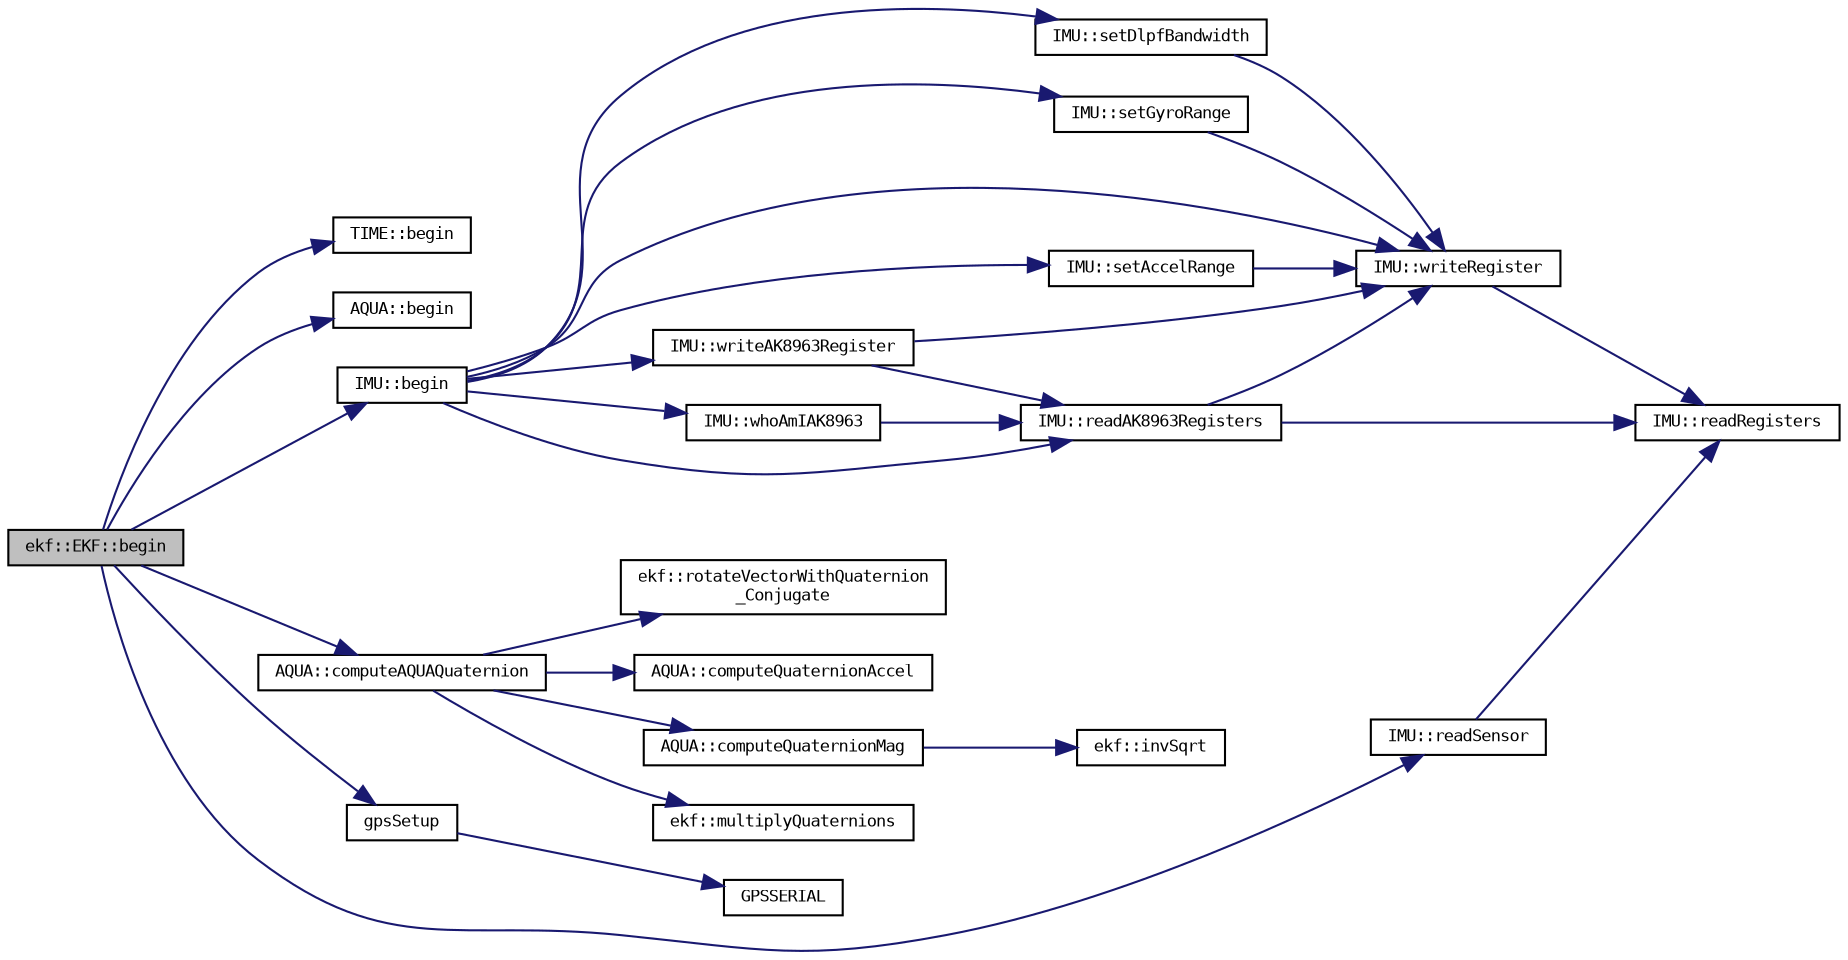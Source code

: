 digraph "ekf::EKF::begin"
{
 // LATEX_PDF_SIZE
  bgcolor="transparent";
  edge [fontname="DejaVuSansMono",fontsize="8",labelfontname="DejaVuSansMono",labelfontsize="8"];
  node [fontname="DejaVuSansMono",fontsize="8",shape=record];
  rankdir="LR";
  Node1 [label="ekf::EKF::begin",height=0.2,width=0.4,color="black", fillcolor="grey75", style="filled", fontcolor="black",tooltip="Inicializacao do filtro de Kalman."];
  Node1 -> Node2 [color="midnightblue",fontsize="8",style="solid",fontname="DejaVuSansMono"];
  Node2 [label="TIME::begin",height=0.2,width=0.4,color="black",URL="$classTIME.html#a8cd98765b05a23aa7afe8fa5234b9695",tooltip=" "];
  Node1 -> Node3 [color="midnightblue",fontsize="8",style="solid",fontname="DejaVuSansMono"];
  Node3 [label="AQUA::begin",height=0.2,width=0.4,color="black",URL="$classAQUA.html#a8809dddd7e4f74f3eb7bd1fc4a604ae4",tooltip=" "];
  Node1 -> Node4 [color="midnightblue",fontsize="8",style="solid",fontname="DejaVuSansMono"];
  Node4 [label="IMU::begin",height=0.2,width=0.4,color="black",URL="$classIMU.html#ae0d964d2f8ec122be068c41b84bc18a8",tooltip=" "];
  Node4 -> Node5 [color="midnightblue",fontsize="8",style="solid",fontname="DejaVuSansMono"];
  Node5 [label="IMU::readAK8963Registers",height=0.2,width=0.4,color="black",URL="$classIMU.html#a914f8b4262fba70e6d8fd0e584fa7996",tooltip=" "];
  Node5 -> Node6 [color="midnightblue",fontsize="8",style="solid",fontname="DejaVuSansMono"];
  Node6 [label="IMU::readRegisters",height=0.2,width=0.4,color="black",URL="$classIMU.html#a87c200faa130ff4d2d3416b2d83f4f49",tooltip=" "];
  Node5 -> Node7 [color="midnightblue",fontsize="8",style="solid",fontname="DejaVuSansMono"];
  Node7 [label="IMU::writeRegister",height=0.2,width=0.4,color="black",URL="$classIMU.html#a37694424e4502ffc69bbb6c540c1a400",tooltip=" "];
  Node7 -> Node6 [color="midnightblue",fontsize="8",style="solid",fontname="DejaVuSansMono"];
  Node4 -> Node8 [color="midnightblue",fontsize="8",style="solid",fontname="DejaVuSansMono"];
  Node8 [label="IMU::setAccelRange",height=0.2,width=0.4,color="black",URL="$classIMU.html#a5567bbe0d211f1e6d386eb69ffd960a7",tooltip=" "];
  Node8 -> Node7 [color="midnightblue",fontsize="8",style="solid",fontname="DejaVuSansMono"];
  Node4 -> Node9 [color="midnightblue",fontsize="8",style="solid",fontname="DejaVuSansMono"];
  Node9 [label="IMU::setDlpfBandwidth",height=0.2,width=0.4,color="black",URL="$classIMU.html#a928fa5e2db05bd402a3fa93bd3584527",tooltip=" "];
  Node9 -> Node7 [color="midnightblue",fontsize="8",style="solid",fontname="DejaVuSansMono"];
  Node4 -> Node10 [color="midnightblue",fontsize="8",style="solid",fontname="DejaVuSansMono"];
  Node10 [label="IMU::setGyroRange",height=0.2,width=0.4,color="black",URL="$classIMU.html#a834f21762003f831e5e632cc7974ba75",tooltip=" "];
  Node10 -> Node7 [color="midnightblue",fontsize="8",style="solid",fontname="DejaVuSansMono"];
  Node4 -> Node11 [color="midnightblue",fontsize="8",style="solid",fontname="DejaVuSansMono"];
  Node11 [label="IMU::whoAmIAK8963",height=0.2,width=0.4,color="black",URL="$classIMU.html#acd2af48f4eb0a0321080332016e3c1f7",tooltip=" "];
  Node11 -> Node5 [color="midnightblue",fontsize="8",style="solid",fontname="DejaVuSansMono"];
  Node4 -> Node12 [color="midnightblue",fontsize="8",style="solid",fontname="DejaVuSansMono"];
  Node12 [label="IMU::writeAK8963Register",height=0.2,width=0.4,color="black",URL="$classIMU.html#af3b90e0b20d4bd55091be99f7aa67737",tooltip=" "];
  Node12 -> Node5 [color="midnightblue",fontsize="8",style="solid",fontname="DejaVuSansMono"];
  Node12 -> Node7 [color="midnightblue",fontsize="8",style="solid",fontname="DejaVuSansMono"];
  Node4 -> Node7 [color="midnightblue",fontsize="8",style="solid",fontname="DejaVuSansMono"];
  Node1 -> Node13 [color="midnightblue",fontsize="8",style="solid",fontname="DejaVuSansMono"];
  Node13 [label="AQUA::computeAQUAQuaternion",height=0.2,width=0.4,color="black",URL="$classAQUA.html#ae3ddff89a969a0d2a3d3c675ed5b8065",tooltip=" "];
  Node13 -> Node14 [color="midnightblue",fontsize="8",style="solid",fontname="DejaVuSansMono"];
  Node14 [label="AQUA::computeQuaternionAccel",height=0.2,width=0.4,color="black",URL="$classAQUA.html#abdff34437c9c066d046a342525a01b52",tooltip="Calcula o quaternion de inclinacao."];
  Node13 -> Node15 [color="midnightblue",fontsize="8",style="solid",fontname="DejaVuSansMono"];
  Node15 [label="AQUA::computeQuaternionMag",height=0.2,width=0.4,color="black",URL="$classAQUA.html#a6adb2b857affb225b29fb91e6f6a7194",tooltip=" "];
  Node15 -> Node16 [color="midnightblue",fontsize="8",style="solid",fontname="DejaVuSansMono"];
  Node16 [label="ekf::invSqrt",height=0.2,width=0.4,color="black",URL="$namespaceekf.html#ab55e144edf7066b67232e15cca7b4646",tooltip="Calcula o inverso do raiz de um float."];
  Node13 -> Node17 [color="midnightblue",fontsize="8",style="solid",fontname="DejaVuSansMono"];
  Node17 [label="ekf::multiplyQuaternions",height=0.2,width=0.4,color="black",URL="$namespaceekf.html#a0ae7d9ae45fba00d81bfe71ad73d7fee",tooltip="Produto de quaternions aplicado."];
  Node13 -> Node18 [color="midnightblue",fontsize="8",style="solid",fontname="DejaVuSansMono"];
  Node18 [label="ekf::rotateVectorWithQuaternion\l_Conjugate",height=0.2,width=0.4,color="black",URL="$namespaceekf.html#acb1dc12948420927eff91ed90c24b342",tooltip="Rotaciona um vetor tridimensional com um quaternion conjugado."];
  Node1 -> Node19 [color="midnightblue",fontsize="8",style="solid",fontname="DejaVuSansMono"];
  Node19 [label="gpsSetup",height=0.2,width=0.4,color="black",URL="$GPS_8h.html#a35c55bcf9a6f5a52f34cb1ab02c91479",tooltip=" "];
  Node19 -> Node20 [color="midnightblue",fontsize="8",style="solid",fontname="DejaVuSansMono"];
  Node20 [label="GPSSERIAL",height=0.2,width=0.4,color="black",URL="$GPS_8h.html#a5d2ecd8f29f7e3e702c8b8bea333f6c6",tooltip=" "];
  Node1 -> Node21 [color="midnightblue",fontsize="8",style="solid",fontname="DejaVuSansMono"];
  Node21 [label="IMU::readSensor",height=0.2,width=0.4,color="black",URL="$classIMU.html#ac574728dbbc752155239a35c8bbd6e79",tooltip=" "];
  Node21 -> Node6 [color="midnightblue",fontsize="8",style="solid",fontname="DejaVuSansMono"];
}
